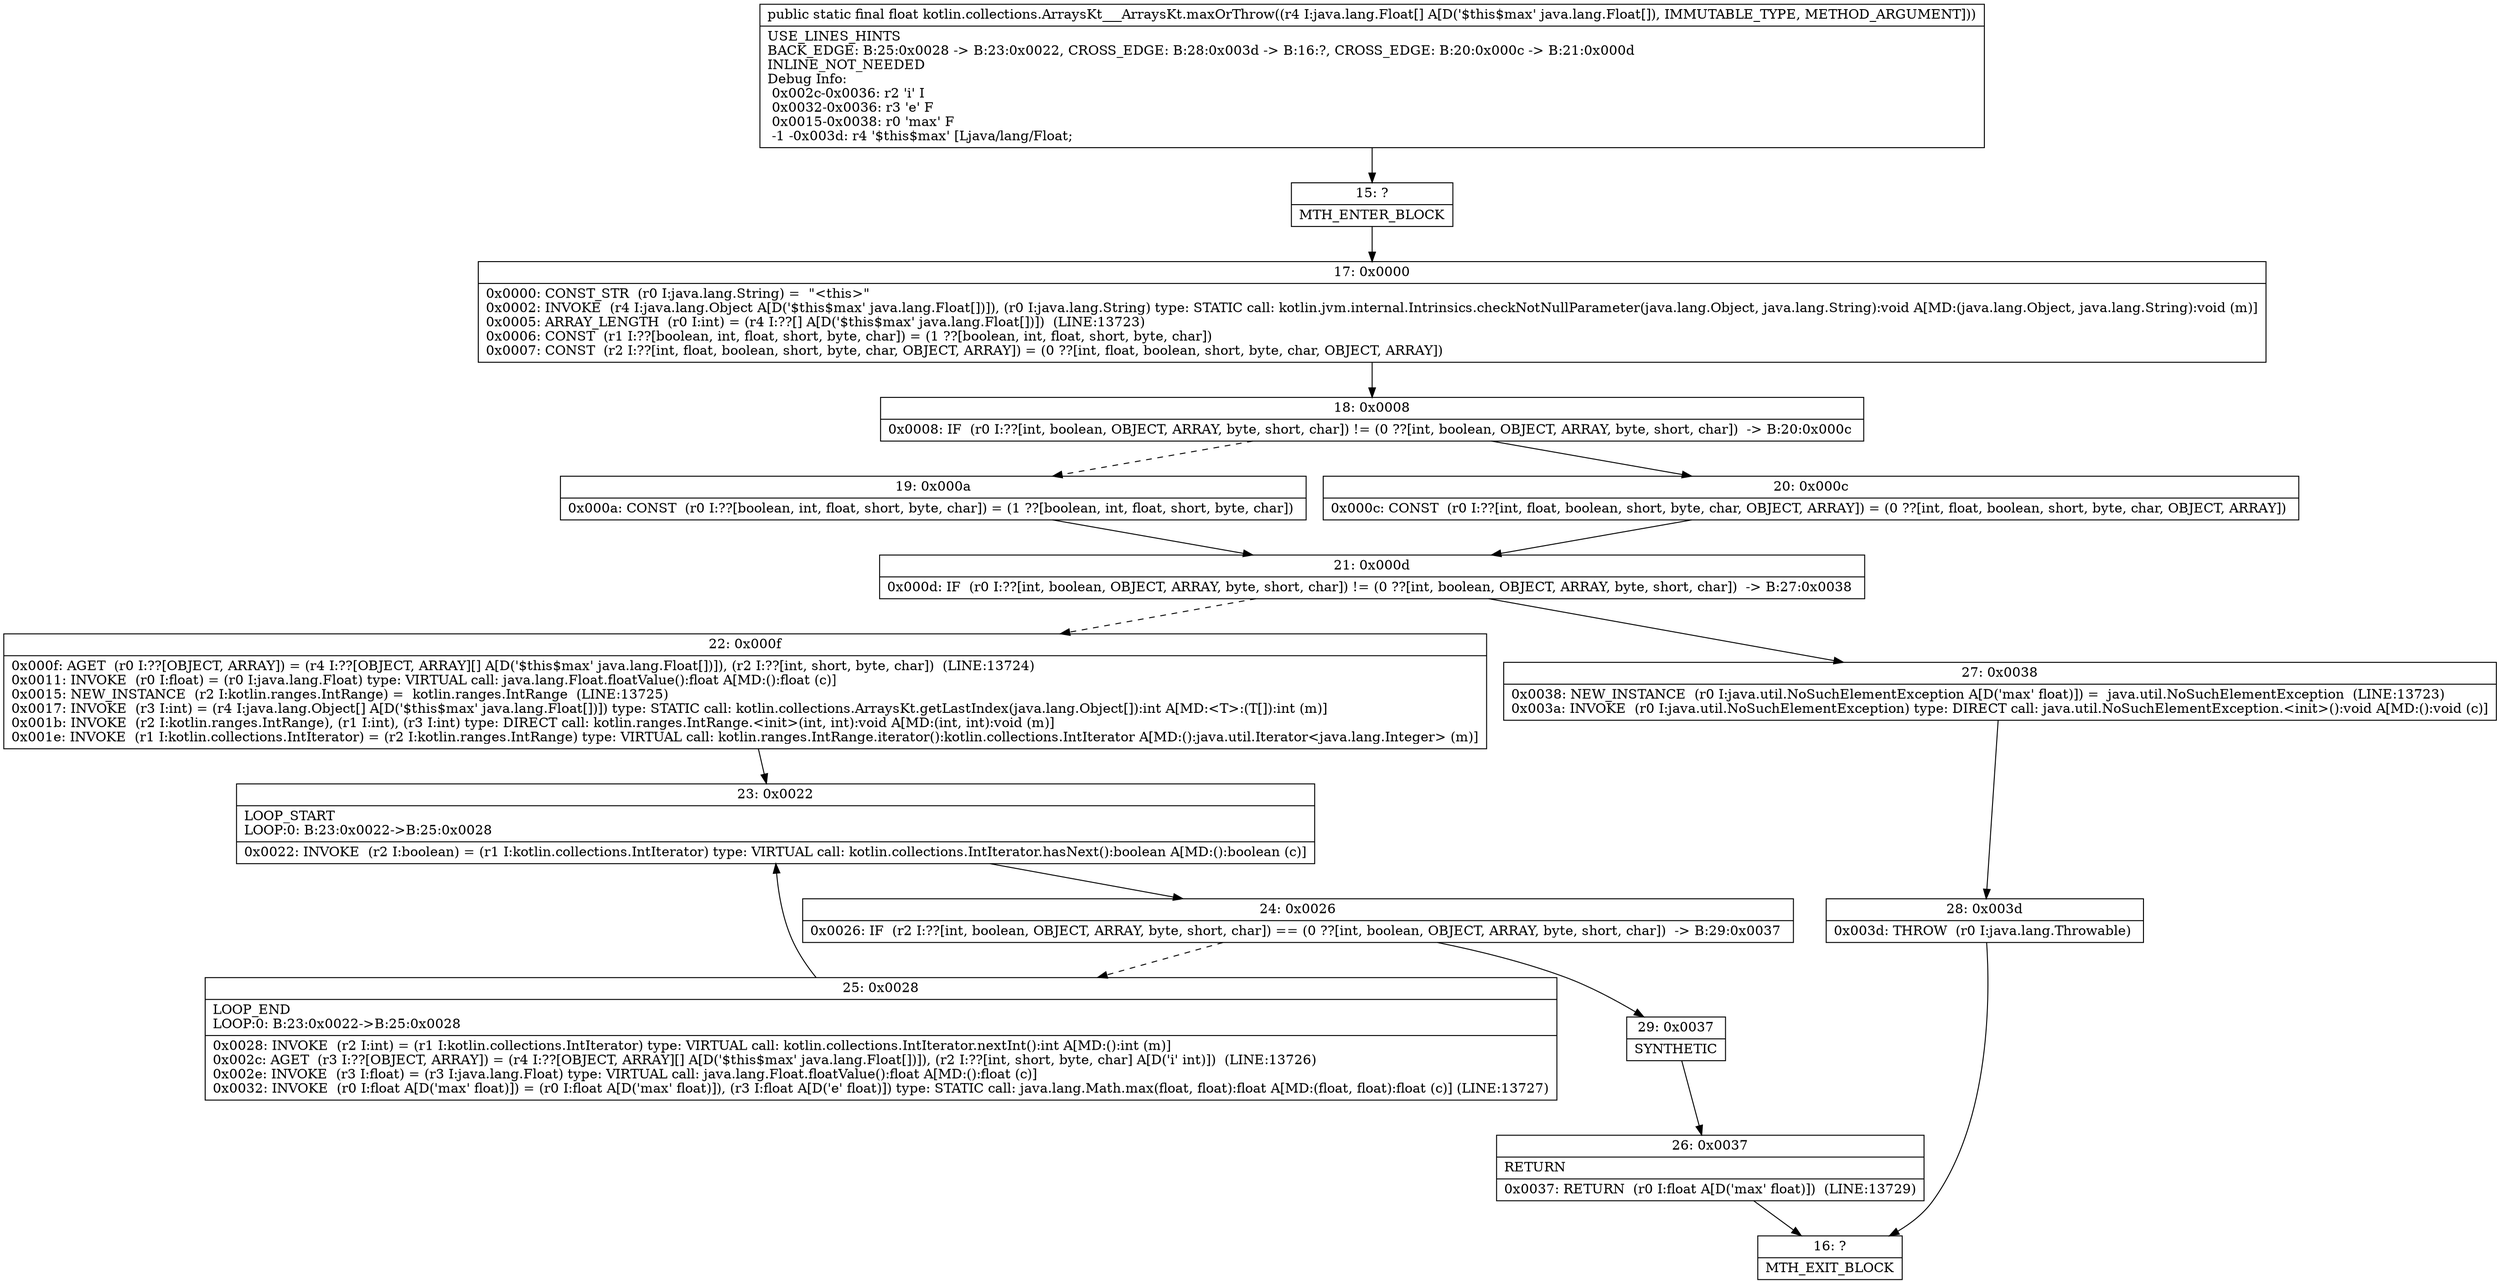 digraph "CFG forkotlin.collections.ArraysKt___ArraysKt.maxOrThrow([Ljava\/lang\/Float;)F" {
Node_15 [shape=record,label="{15\:\ ?|MTH_ENTER_BLOCK\l}"];
Node_17 [shape=record,label="{17\:\ 0x0000|0x0000: CONST_STR  (r0 I:java.lang.String) =  \"\<this\>\" \l0x0002: INVOKE  (r4 I:java.lang.Object A[D('$this$max' java.lang.Float[])]), (r0 I:java.lang.String) type: STATIC call: kotlin.jvm.internal.Intrinsics.checkNotNullParameter(java.lang.Object, java.lang.String):void A[MD:(java.lang.Object, java.lang.String):void (m)]\l0x0005: ARRAY_LENGTH  (r0 I:int) = (r4 I:??[] A[D('$this$max' java.lang.Float[])])  (LINE:13723)\l0x0006: CONST  (r1 I:??[boolean, int, float, short, byte, char]) = (1 ??[boolean, int, float, short, byte, char]) \l0x0007: CONST  (r2 I:??[int, float, boolean, short, byte, char, OBJECT, ARRAY]) = (0 ??[int, float, boolean, short, byte, char, OBJECT, ARRAY]) \l}"];
Node_18 [shape=record,label="{18\:\ 0x0008|0x0008: IF  (r0 I:??[int, boolean, OBJECT, ARRAY, byte, short, char]) != (0 ??[int, boolean, OBJECT, ARRAY, byte, short, char])  \-\> B:20:0x000c \l}"];
Node_19 [shape=record,label="{19\:\ 0x000a|0x000a: CONST  (r0 I:??[boolean, int, float, short, byte, char]) = (1 ??[boolean, int, float, short, byte, char]) \l}"];
Node_21 [shape=record,label="{21\:\ 0x000d|0x000d: IF  (r0 I:??[int, boolean, OBJECT, ARRAY, byte, short, char]) != (0 ??[int, boolean, OBJECT, ARRAY, byte, short, char])  \-\> B:27:0x0038 \l}"];
Node_22 [shape=record,label="{22\:\ 0x000f|0x000f: AGET  (r0 I:??[OBJECT, ARRAY]) = (r4 I:??[OBJECT, ARRAY][] A[D('$this$max' java.lang.Float[])]), (r2 I:??[int, short, byte, char])  (LINE:13724)\l0x0011: INVOKE  (r0 I:float) = (r0 I:java.lang.Float) type: VIRTUAL call: java.lang.Float.floatValue():float A[MD:():float (c)]\l0x0015: NEW_INSTANCE  (r2 I:kotlin.ranges.IntRange) =  kotlin.ranges.IntRange  (LINE:13725)\l0x0017: INVOKE  (r3 I:int) = (r4 I:java.lang.Object[] A[D('$this$max' java.lang.Float[])]) type: STATIC call: kotlin.collections.ArraysKt.getLastIndex(java.lang.Object[]):int A[MD:\<T\>:(T[]):int (m)]\l0x001b: INVOKE  (r2 I:kotlin.ranges.IntRange), (r1 I:int), (r3 I:int) type: DIRECT call: kotlin.ranges.IntRange.\<init\>(int, int):void A[MD:(int, int):void (m)]\l0x001e: INVOKE  (r1 I:kotlin.collections.IntIterator) = (r2 I:kotlin.ranges.IntRange) type: VIRTUAL call: kotlin.ranges.IntRange.iterator():kotlin.collections.IntIterator A[MD:():java.util.Iterator\<java.lang.Integer\> (m)]\l}"];
Node_23 [shape=record,label="{23\:\ 0x0022|LOOP_START\lLOOP:0: B:23:0x0022\-\>B:25:0x0028\l|0x0022: INVOKE  (r2 I:boolean) = (r1 I:kotlin.collections.IntIterator) type: VIRTUAL call: kotlin.collections.IntIterator.hasNext():boolean A[MD:():boolean (c)]\l}"];
Node_24 [shape=record,label="{24\:\ 0x0026|0x0026: IF  (r2 I:??[int, boolean, OBJECT, ARRAY, byte, short, char]) == (0 ??[int, boolean, OBJECT, ARRAY, byte, short, char])  \-\> B:29:0x0037 \l}"];
Node_25 [shape=record,label="{25\:\ 0x0028|LOOP_END\lLOOP:0: B:23:0x0022\-\>B:25:0x0028\l|0x0028: INVOKE  (r2 I:int) = (r1 I:kotlin.collections.IntIterator) type: VIRTUAL call: kotlin.collections.IntIterator.nextInt():int A[MD:():int (m)]\l0x002c: AGET  (r3 I:??[OBJECT, ARRAY]) = (r4 I:??[OBJECT, ARRAY][] A[D('$this$max' java.lang.Float[])]), (r2 I:??[int, short, byte, char] A[D('i' int)])  (LINE:13726)\l0x002e: INVOKE  (r3 I:float) = (r3 I:java.lang.Float) type: VIRTUAL call: java.lang.Float.floatValue():float A[MD:():float (c)]\l0x0032: INVOKE  (r0 I:float A[D('max' float)]) = (r0 I:float A[D('max' float)]), (r3 I:float A[D('e' float)]) type: STATIC call: java.lang.Math.max(float, float):float A[MD:(float, float):float (c)] (LINE:13727)\l}"];
Node_29 [shape=record,label="{29\:\ 0x0037|SYNTHETIC\l}"];
Node_26 [shape=record,label="{26\:\ 0x0037|RETURN\l|0x0037: RETURN  (r0 I:float A[D('max' float)])  (LINE:13729)\l}"];
Node_16 [shape=record,label="{16\:\ ?|MTH_EXIT_BLOCK\l}"];
Node_27 [shape=record,label="{27\:\ 0x0038|0x0038: NEW_INSTANCE  (r0 I:java.util.NoSuchElementException A[D('max' float)]) =  java.util.NoSuchElementException  (LINE:13723)\l0x003a: INVOKE  (r0 I:java.util.NoSuchElementException) type: DIRECT call: java.util.NoSuchElementException.\<init\>():void A[MD:():void (c)]\l}"];
Node_28 [shape=record,label="{28\:\ 0x003d|0x003d: THROW  (r0 I:java.lang.Throwable) \l}"];
Node_20 [shape=record,label="{20\:\ 0x000c|0x000c: CONST  (r0 I:??[int, float, boolean, short, byte, char, OBJECT, ARRAY]) = (0 ??[int, float, boolean, short, byte, char, OBJECT, ARRAY]) \l}"];
MethodNode[shape=record,label="{public static final float kotlin.collections.ArraysKt___ArraysKt.maxOrThrow((r4 I:java.lang.Float[] A[D('$this$max' java.lang.Float[]), IMMUTABLE_TYPE, METHOD_ARGUMENT]))  | USE_LINES_HINTS\lBACK_EDGE: B:25:0x0028 \-\> B:23:0x0022, CROSS_EDGE: B:28:0x003d \-\> B:16:?, CROSS_EDGE: B:20:0x000c \-\> B:21:0x000d\lINLINE_NOT_NEEDED\lDebug Info:\l  0x002c\-0x0036: r2 'i' I\l  0x0032\-0x0036: r3 'e' F\l  0x0015\-0x0038: r0 'max' F\l  \-1 \-0x003d: r4 '$this$max' [Ljava\/lang\/Float;\l}"];
MethodNode -> Node_15;Node_15 -> Node_17;
Node_17 -> Node_18;
Node_18 -> Node_19[style=dashed];
Node_18 -> Node_20;
Node_19 -> Node_21;
Node_21 -> Node_22[style=dashed];
Node_21 -> Node_27;
Node_22 -> Node_23;
Node_23 -> Node_24;
Node_24 -> Node_25[style=dashed];
Node_24 -> Node_29;
Node_25 -> Node_23;
Node_29 -> Node_26;
Node_26 -> Node_16;
Node_27 -> Node_28;
Node_28 -> Node_16;
Node_20 -> Node_21;
}

